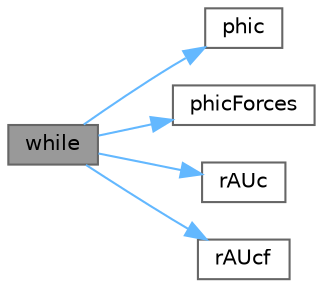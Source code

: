 digraph "while"
{
 // LATEX_PDF_SIZE
  bgcolor="transparent";
  edge [fontname=Helvetica,fontsize=10,labelfontname=Helvetica,labelfontsize=10];
  node [fontname=Helvetica,fontsize=10,shape=box,height=0.2,width=0.4];
  rankdir="LR";
  Node1 [id="Node000001",label="while",height=0.2,width=0.4,color="gray40", fillcolor="grey60", style="filled", fontcolor="black",tooltip=" "];
  Node1 -> Node2 [id="edge1_Node000001_Node000002",color="steelblue1",style="solid",tooltip=" "];
  Node2 [id="Node000002",label="phic",height=0.2,width=0.4,color="grey40", fillcolor="white", style="filled",URL="$MPPICInterFoam_2alphaEqn_8H.html#aac61192685f7f195a93052d67873eef4",tooltip=" "];
  Node1 -> Node3 [id="edge2_Node000001_Node000003",color="steelblue1",style="solid",tooltip=" "];
  Node3 [id="Node000003",label="phicForces",height=0.2,width=0.4,color="grey40", fillcolor="white", style="filled",URL="$UcEqn_8H.html#acce6a5e56e7ba208c1a10e4b3c58c234",tooltip=" "];
  Node1 -> Node4 [id="edge3_Node000001_Node000004",color="steelblue1",style="solid",tooltip=" "];
  Node4 [id="Node000004",label="rAUc",height=0.2,width=0.4,color="grey40", fillcolor="white", style="filled",URL="$UcEqn_8H.html#aba7a80141d7657b0da44875ef20724e3",tooltip=" "];
  Node1 -> Node5 [id="edge4_Node000001_Node000005",color="steelblue1",style="solid",tooltip=" "];
  Node5 [id="Node000005",label="rAUcf",height=0.2,width=0.4,color="grey40", fillcolor="white", style="filled",URL="$UcEqn_8H.html#aa40544207e005d87ab84963c26678b6e",tooltip=" "];
}
